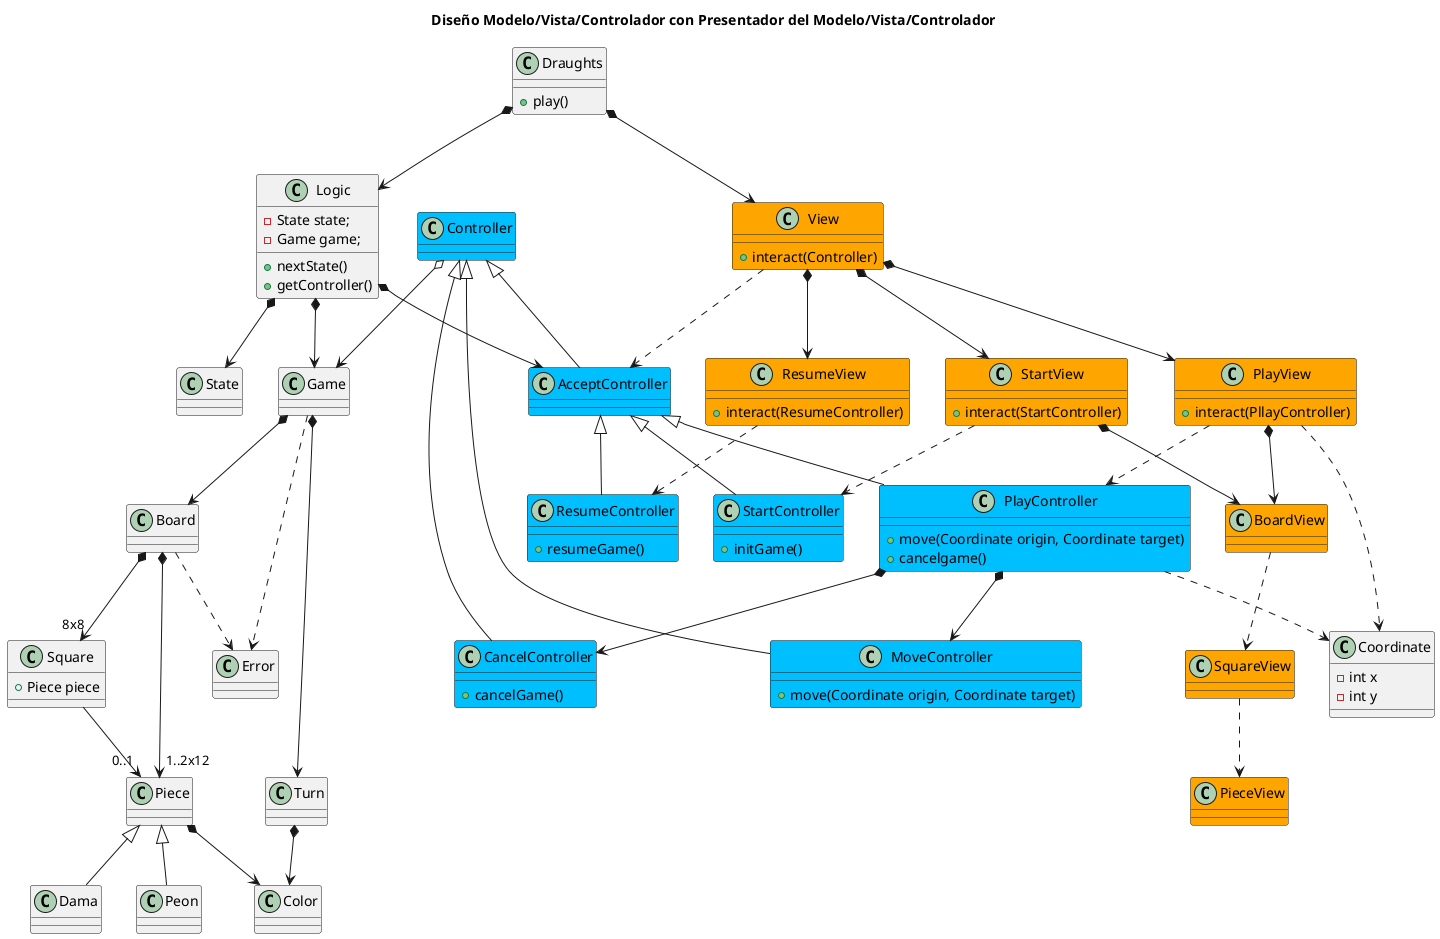 @startuml

title Diseño Modelo/Vista/Controlador con Presentador del Modelo/Vista/Controlador

class Draughts {
+ play()
}
Draughts *-down-> Logic
Draughts *-down-> View

class View #orange {
+ interact(Controller)
}

class StartView #orange {
+ interact(StartController)
}

class PlayView  #orange {
+ interact(PllayController)
}

class ResumeView  #orange {
+ interact(ResumeController)
}

class BoardView #orange{
}

class SquareView #orange{
}

class PieceView #orange{
}

StartView ..> StartController
PlayView ..> PlayController
ResumeView ..> ResumeController

View *-down-> StartView
View *-down-> PlayView
View *-down-> ResumeView
StartView *-down-> BoardView
PlayView *-down-> BoardView
BoardView ..> SquareView
SquareView ..> PieceView

View ..> AcceptController

class Logic{
    - State state;
    - Game game;
    + nextState()
    + getController()
}
Logic *--> State
Logic *--> Game
Logic *-down-> AcceptController

class Controller #DeepSkyBlue{
}

class AcceptController #DeepSkyBlue{
}

Controller <|-down- AcceptController
AcceptController <|-down- StartController
AcceptController <|-down- PlayController
Controller <|-down- MoveController
Controller <|-down- CancelController
AcceptController <|-down- ResumeController
Controller o--> Game

class StartController #DeepSkyBlue{
    +initGame()
}

class MoveController #DeepSkyBlue{
    + move(Coordinate origin, Coordinate target)
}

class CancelController #DeepSkyBlue{
    + cancelGame()
}

class ResumeController #DeepSkyBlue{
    +resumeGame()
}

class PlayController #DeepSkyBlue{
    + move(Coordinate origin, Coordinate target)
    + cancelgame()
}
PlayController ..> Coordinate

PlayView ..> Coordinate

class Coordinate{
    -int x
    -int y
}

PlayController *-down-> CancelController
PlayController *-down-> MoveController


class Game{
}
Game *-down-> Board
Game *-down-> Turn
Game ..> Error

class Board{
}
Board *-down-> "8x8" Square
Board *-down-> "1..2x12" Piece
Board ..> Error

class Square{
    +Piece piece
}
Square  --> "0..1" Piece

class Piece{
}
Piece <|-down- Peon
Piece <|-down- Dama
Piece *--> Color 

class Peon{
}

class Dama{
}

class Color{
}

class Turn{
}
Turn *--> Color

class State{
}

class Error{
}

@enduml